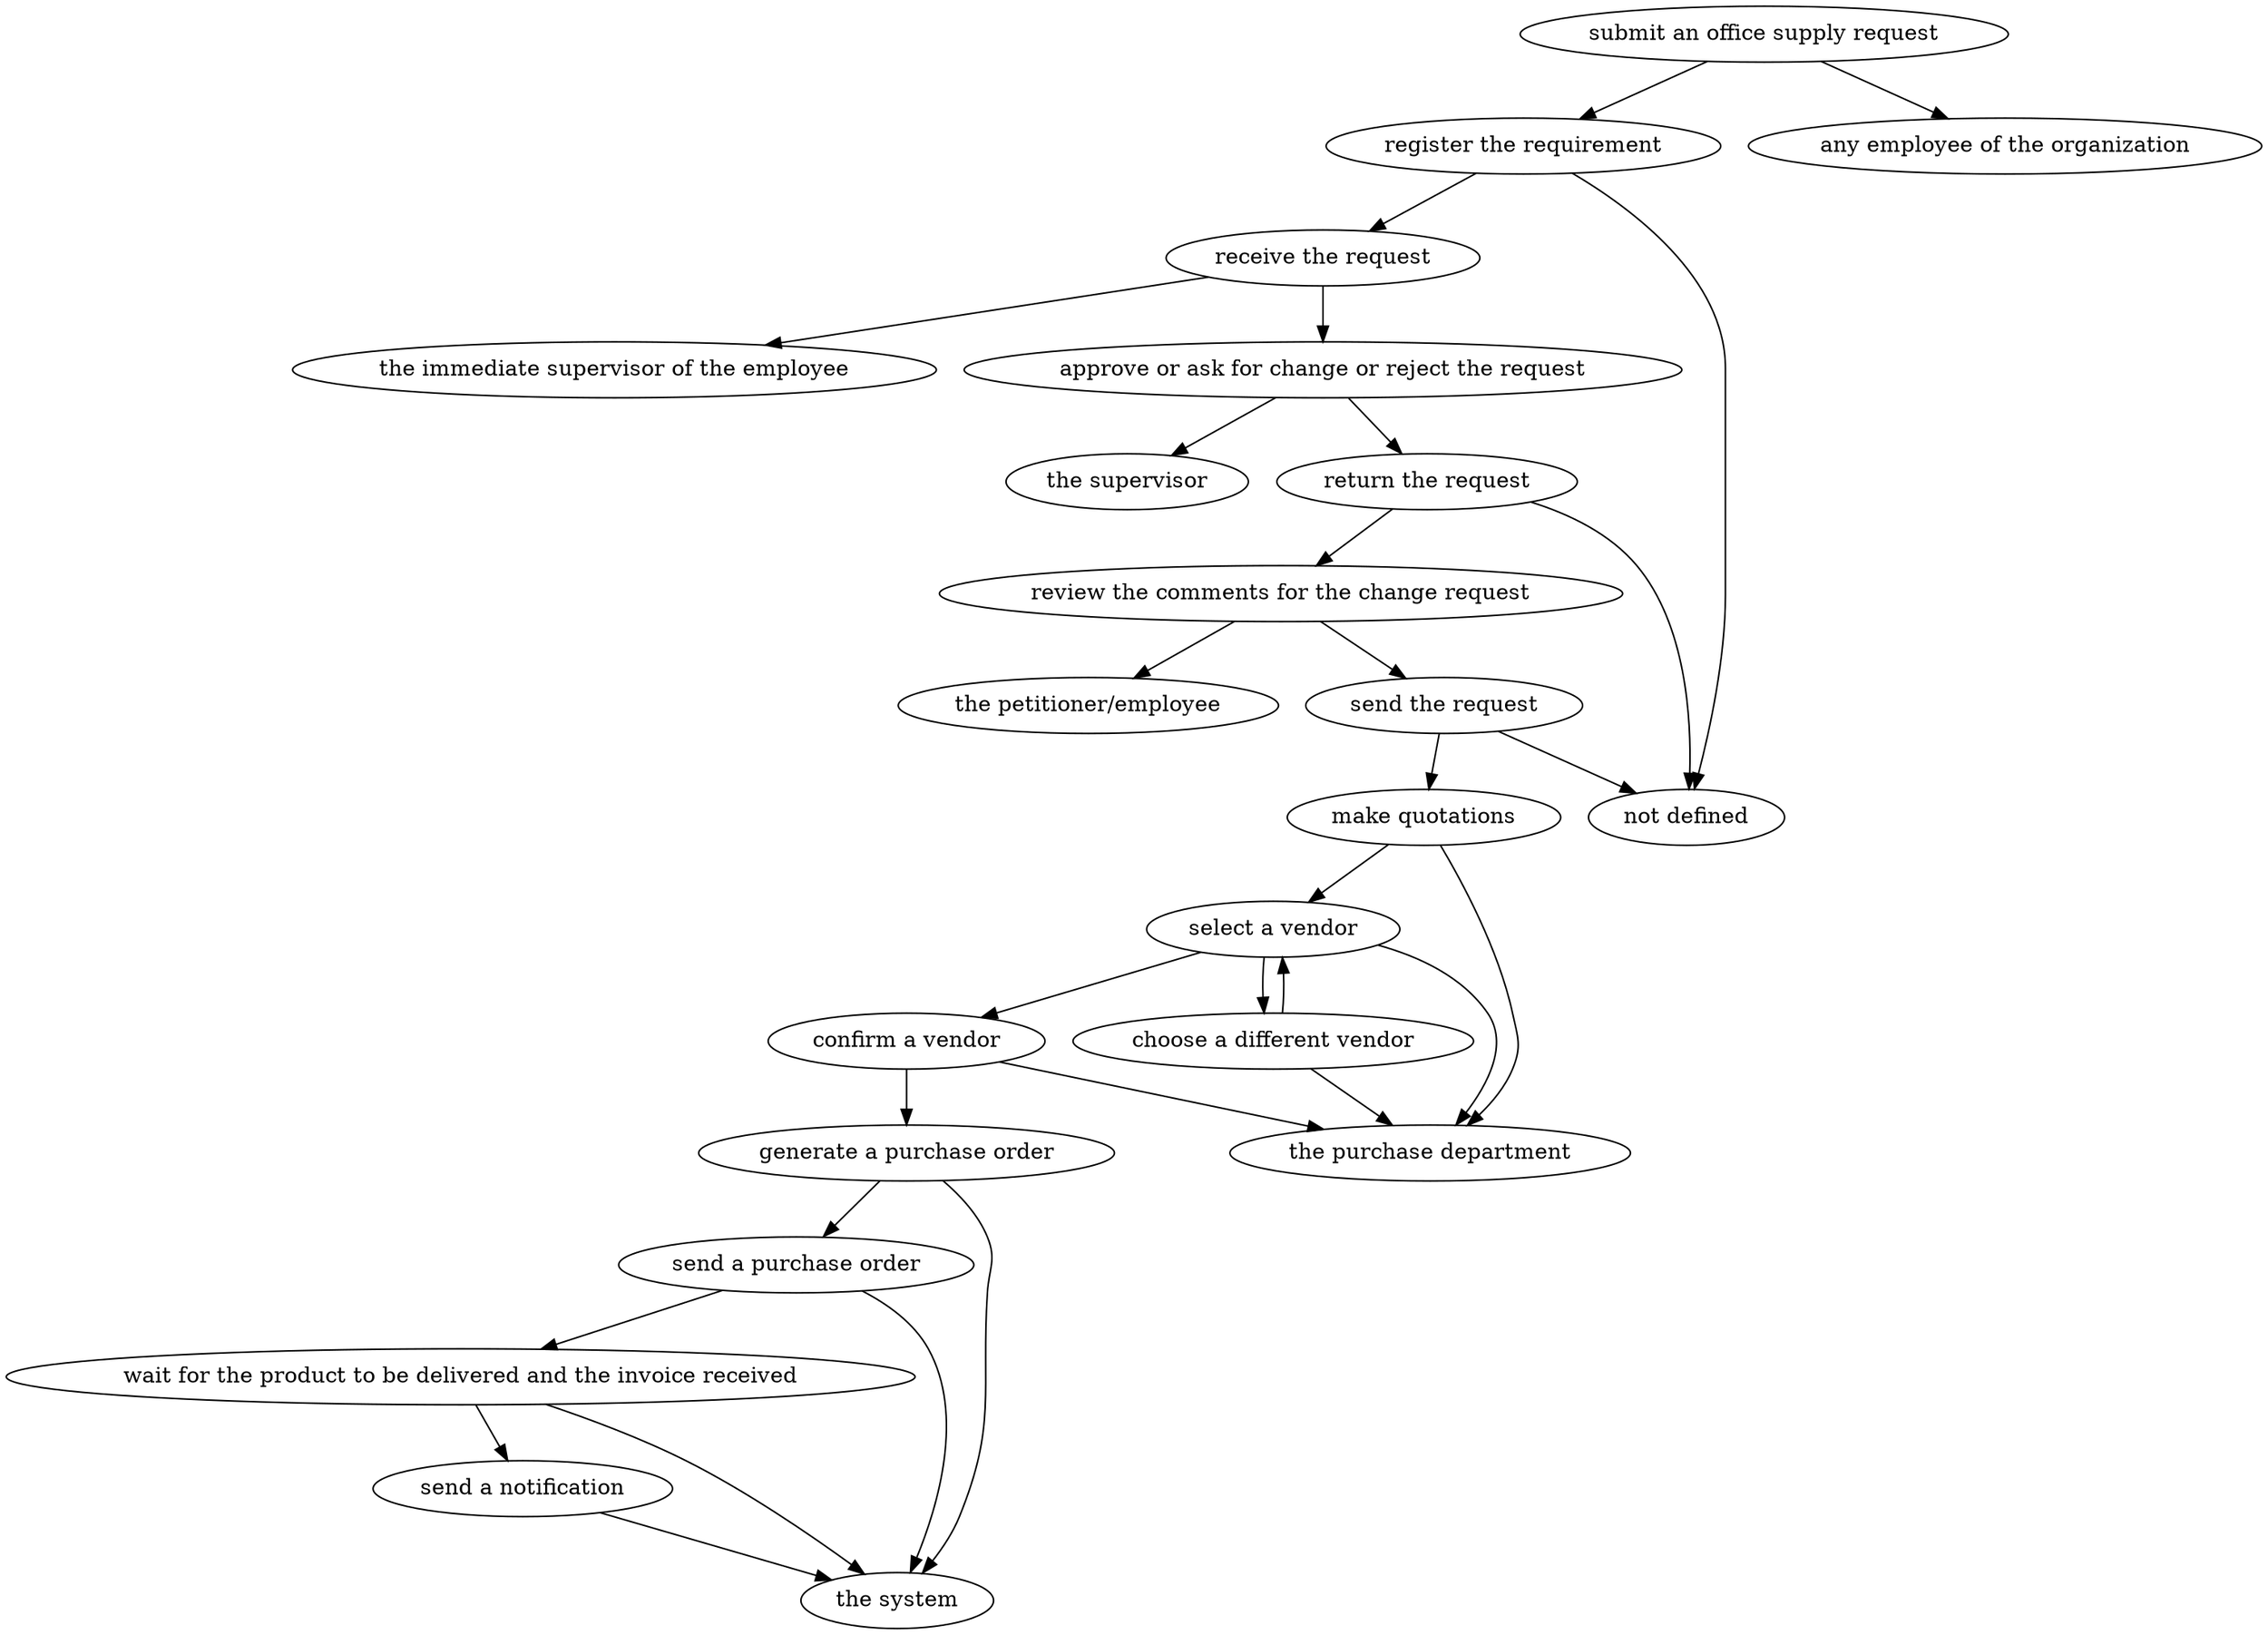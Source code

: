 strict digraph "doc-5.3" {
	graph [name="doc-5.3"];
	"submit an office supply request"	[attrs="{'type': 'Activity', 'label': 'submit an office supply request'}"];
	"register the requirement"	[attrs="{'type': 'Activity', 'label': 'register the requirement'}"];
	"submit an office supply request" -> "register the requirement"	[attrs="{'type': 'flow', 'label': 'flow'}"];
	"any employee of the organization"	[attrs="{'type': 'Actor', 'label': 'any employee of the organization'}"];
	"submit an office supply request" -> "any employee of the organization"	[attrs="{'type': 'actor performer', 'label': 'actor performer'}"];
	"receive the request"	[attrs="{'type': 'Activity', 'label': 'receive the request'}"];
	"register the requirement" -> "receive the request"	[attrs="{'type': 'flow', 'label': 'flow'}"];
	"not defined"	[attrs="{'type': 'Actor', 'label': 'not defined'}"];
	"register the requirement" -> "not defined"	[attrs="{'type': 'actor performer', 'label': 'actor performer'}"];
	"approve or ask for change or reject the request"	[attrs="{'type': 'Activity', 'label': 'approve or ask for change or reject the request'}"];
	"receive the request" -> "approve or ask for change or reject the request"	[attrs="{'type': 'flow', 'label': 'flow'}"];
	"the immediate supervisor of the employee"	[attrs="{'type': 'Actor', 'label': 'the immediate supervisor of the employee'}"];
	"receive the request" -> "the immediate supervisor of the employee"	[attrs="{'type': 'actor performer', 'label': 'actor performer'}"];
	"return the request"	[attrs="{'type': 'Activity', 'label': 'return the request'}"];
	"approve or ask for change or reject the request" -> "return the request"	[attrs="{'type': 'flow', 'label': 'flow'}"];
	"the supervisor"	[attrs="{'type': 'Actor', 'label': 'the supervisor'}"];
	"approve or ask for change or reject the request" -> "the supervisor"	[attrs="{'type': 'actor performer', 'label': 'actor performer'}"];
	"review the comments for the change request"	[attrs="{'type': 'Activity', 'label': 'review the comments for the change request'}"];
	"return the request" -> "review the comments for the change request"	[attrs="{'type': 'flow', 'label': 'flow'}"];
	"return the request" -> "not defined"	[attrs="{'type': 'actor performer', 'label': 'actor performer'}"];
	"send the request"	[attrs="{'type': 'Activity', 'label': 'send the request'}"];
	"review the comments for the change request" -> "send the request"	[attrs="{'type': 'flow', 'label': 'flow'}"];
	"the petitioner/employee"	[attrs="{'type': 'Actor', 'label': 'the petitioner/employee'}"];
	"review the comments for the change request" -> "the petitioner/employee"	[attrs="{'type': 'actor performer', 'label': 'actor performer'}"];
	"make quotations"	[attrs="{'type': 'Activity', 'label': 'make quotations'}"];
	"send the request" -> "make quotations"	[attrs="{'type': 'flow', 'label': 'flow'}"];
	"send the request" -> "not defined"	[attrs="{'type': 'actor performer', 'label': 'actor performer'}"];
	"select a vendor"	[attrs="{'type': 'Activity', 'label': 'select a vendor'}"];
	"make quotations" -> "select a vendor"	[attrs="{'type': 'flow', 'label': 'flow'}"];
	"the purchase department"	[attrs="{'type': 'Actor', 'label': 'the purchase department'}"];
	"make quotations" -> "the purchase department"	[attrs="{'type': 'actor performer', 'label': 'actor performer'}"];
	"choose a different vendor"	[attrs="{'type': 'Activity', 'label': 'choose a different vendor'}"];
	"select a vendor" -> "choose a different vendor"	[attrs="{'type': 'flow', 'label': 'flow'}"];
	"confirm a vendor"	[attrs="{'type': 'Activity', 'label': 'confirm a vendor'}"];
	"select a vendor" -> "confirm a vendor"	[attrs="{'type': 'flow', 'label': 'flow'}"];
	"select a vendor" -> "the purchase department"	[attrs="{'type': 'actor performer', 'label': 'actor performer'}"];
	"choose a different vendor" -> "select a vendor"	[attrs="{'type': 'flow', 'label': 'flow'}"];
	"choose a different vendor" -> "the purchase department"	[attrs="{'type': 'actor performer', 'label': 'actor performer'}"];
	"generate a purchase order"	[attrs="{'type': 'Activity', 'label': 'generate a purchase order'}"];
	"confirm a vendor" -> "generate a purchase order"	[attrs="{'type': 'flow', 'label': 'flow'}"];
	"confirm a vendor" -> "the purchase department"	[attrs="{'type': 'actor performer', 'label': 'actor performer'}"];
	"send a purchase order"	[attrs="{'type': 'Activity', 'label': 'send a purchase order'}"];
	"generate a purchase order" -> "send a purchase order"	[attrs="{'type': 'flow', 'label': 'flow'}"];
	"the system"	[attrs="{'type': 'Actor', 'label': 'the system'}"];
	"generate a purchase order" -> "the system"	[attrs="{'type': 'actor performer', 'label': 'actor performer'}"];
	"wait for the product to be delivered and the invoice received"	[attrs="{'type': 'Activity', 'label': 'wait for the product to be delivered and the invoice received'}"];
	"send a purchase order" -> "wait for the product to be delivered and the invoice received"	[attrs="{'type': 'flow', 'label': 'flow'}"];
	"send a purchase order" -> "the system"	[attrs="{'type': 'actor performer', 'label': 'actor performer'}"];
	"send a notification"	[attrs="{'type': 'Activity', 'label': 'send a notification'}"];
	"wait for the product to be delivered and the invoice received" -> "send a notification"	[attrs="{'type': 'flow', 'label': 'flow'}"];
	"wait for the product to be delivered and the invoice received" -> "the system"	[attrs="{'type': 'actor performer', 'label': 'actor performer'}"];
	"send a notification" -> "the system"	[attrs="{'type': 'actor performer', 'label': 'actor performer'}"];
}
